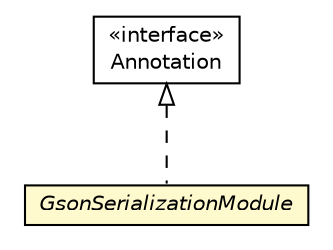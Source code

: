 #!/usr/local/bin/dot
#
# Class diagram 
# Generated by UMLGraph version R5_6-24-gf6e263 (http://www.umlgraph.org/)
#

digraph G {
	edge [fontname="Helvetica",fontsize=10,labelfontname="Helvetica",labelfontsize=10];
	node [fontname="Helvetica",fontsize=10,shape=plaintext];
	nodesep=0.25;
	ranksep=0.5;
	// io.reinert.requestor.gson.annotations.GsonSerializationModule
	c29332 [label=<<table title="io.reinert.requestor.gson.annotations.GsonSerializationModule" border="0" cellborder="1" cellspacing="0" cellpadding="2" port="p" bgcolor="lemonChiffon" href="./GsonSerializationModule.html">
		<tr><td><table border="0" cellspacing="0" cellpadding="1">
<tr><td align="center" balign="center"><font face="Helvetica-Oblique"> GsonSerializationModule </font></td></tr>
		</table></td></tr>
		</table>>, URL="./GsonSerializationModule.html", fontname="Helvetica", fontcolor="black", fontsize=10.0];
	//io.reinert.requestor.gson.annotations.GsonSerializationModule implements java.lang.annotation.Annotation
	c29354:p -> c29332:p [dir=back,arrowtail=empty,style=dashed];
	// java.lang.annotation.Annotation
	c29354 [label=<<table title="java.lang.annotation.Annotation" border="0" cellborder="1" cellspacing="0" cellpadding="2" port="p" href="http://java.sun.com/j2se/1.4.2/docs/api/java/lang/annotation/Annotation.html">
		<tr><td><table border="0" cellspacing="0" cellpadding="1">
<tr><td align="center" balign="center"> &#171;interface&#187; </td></tr>
<tr><td align="center" balign="center"> Annotation </td></tr>
		</table></td></tr>
		</table>>, URL="http://java.sun.com/j2se/1.4.2/docs/api/java/lang/annotation/Annotation.html", fontname="Helvetica", fontcolor="black", fontsize=10.0];
}

